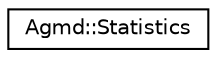 digraph "Graphical Class Hierarchy"
{
  edge [fontname="Helvetica",fontsize="10",labelfontname="Helvetica",labelfontsize="10"];
  node [fontname="Helvetica",fontsize="10",shape=record];
  rankdir="LR";
  Node1 [label="Agmd::Statistics",height=0.2,width=0.4,color="black", fillcolor="white", style="filled",URL="$class_agmd_1_1_statistics.html"];
}
